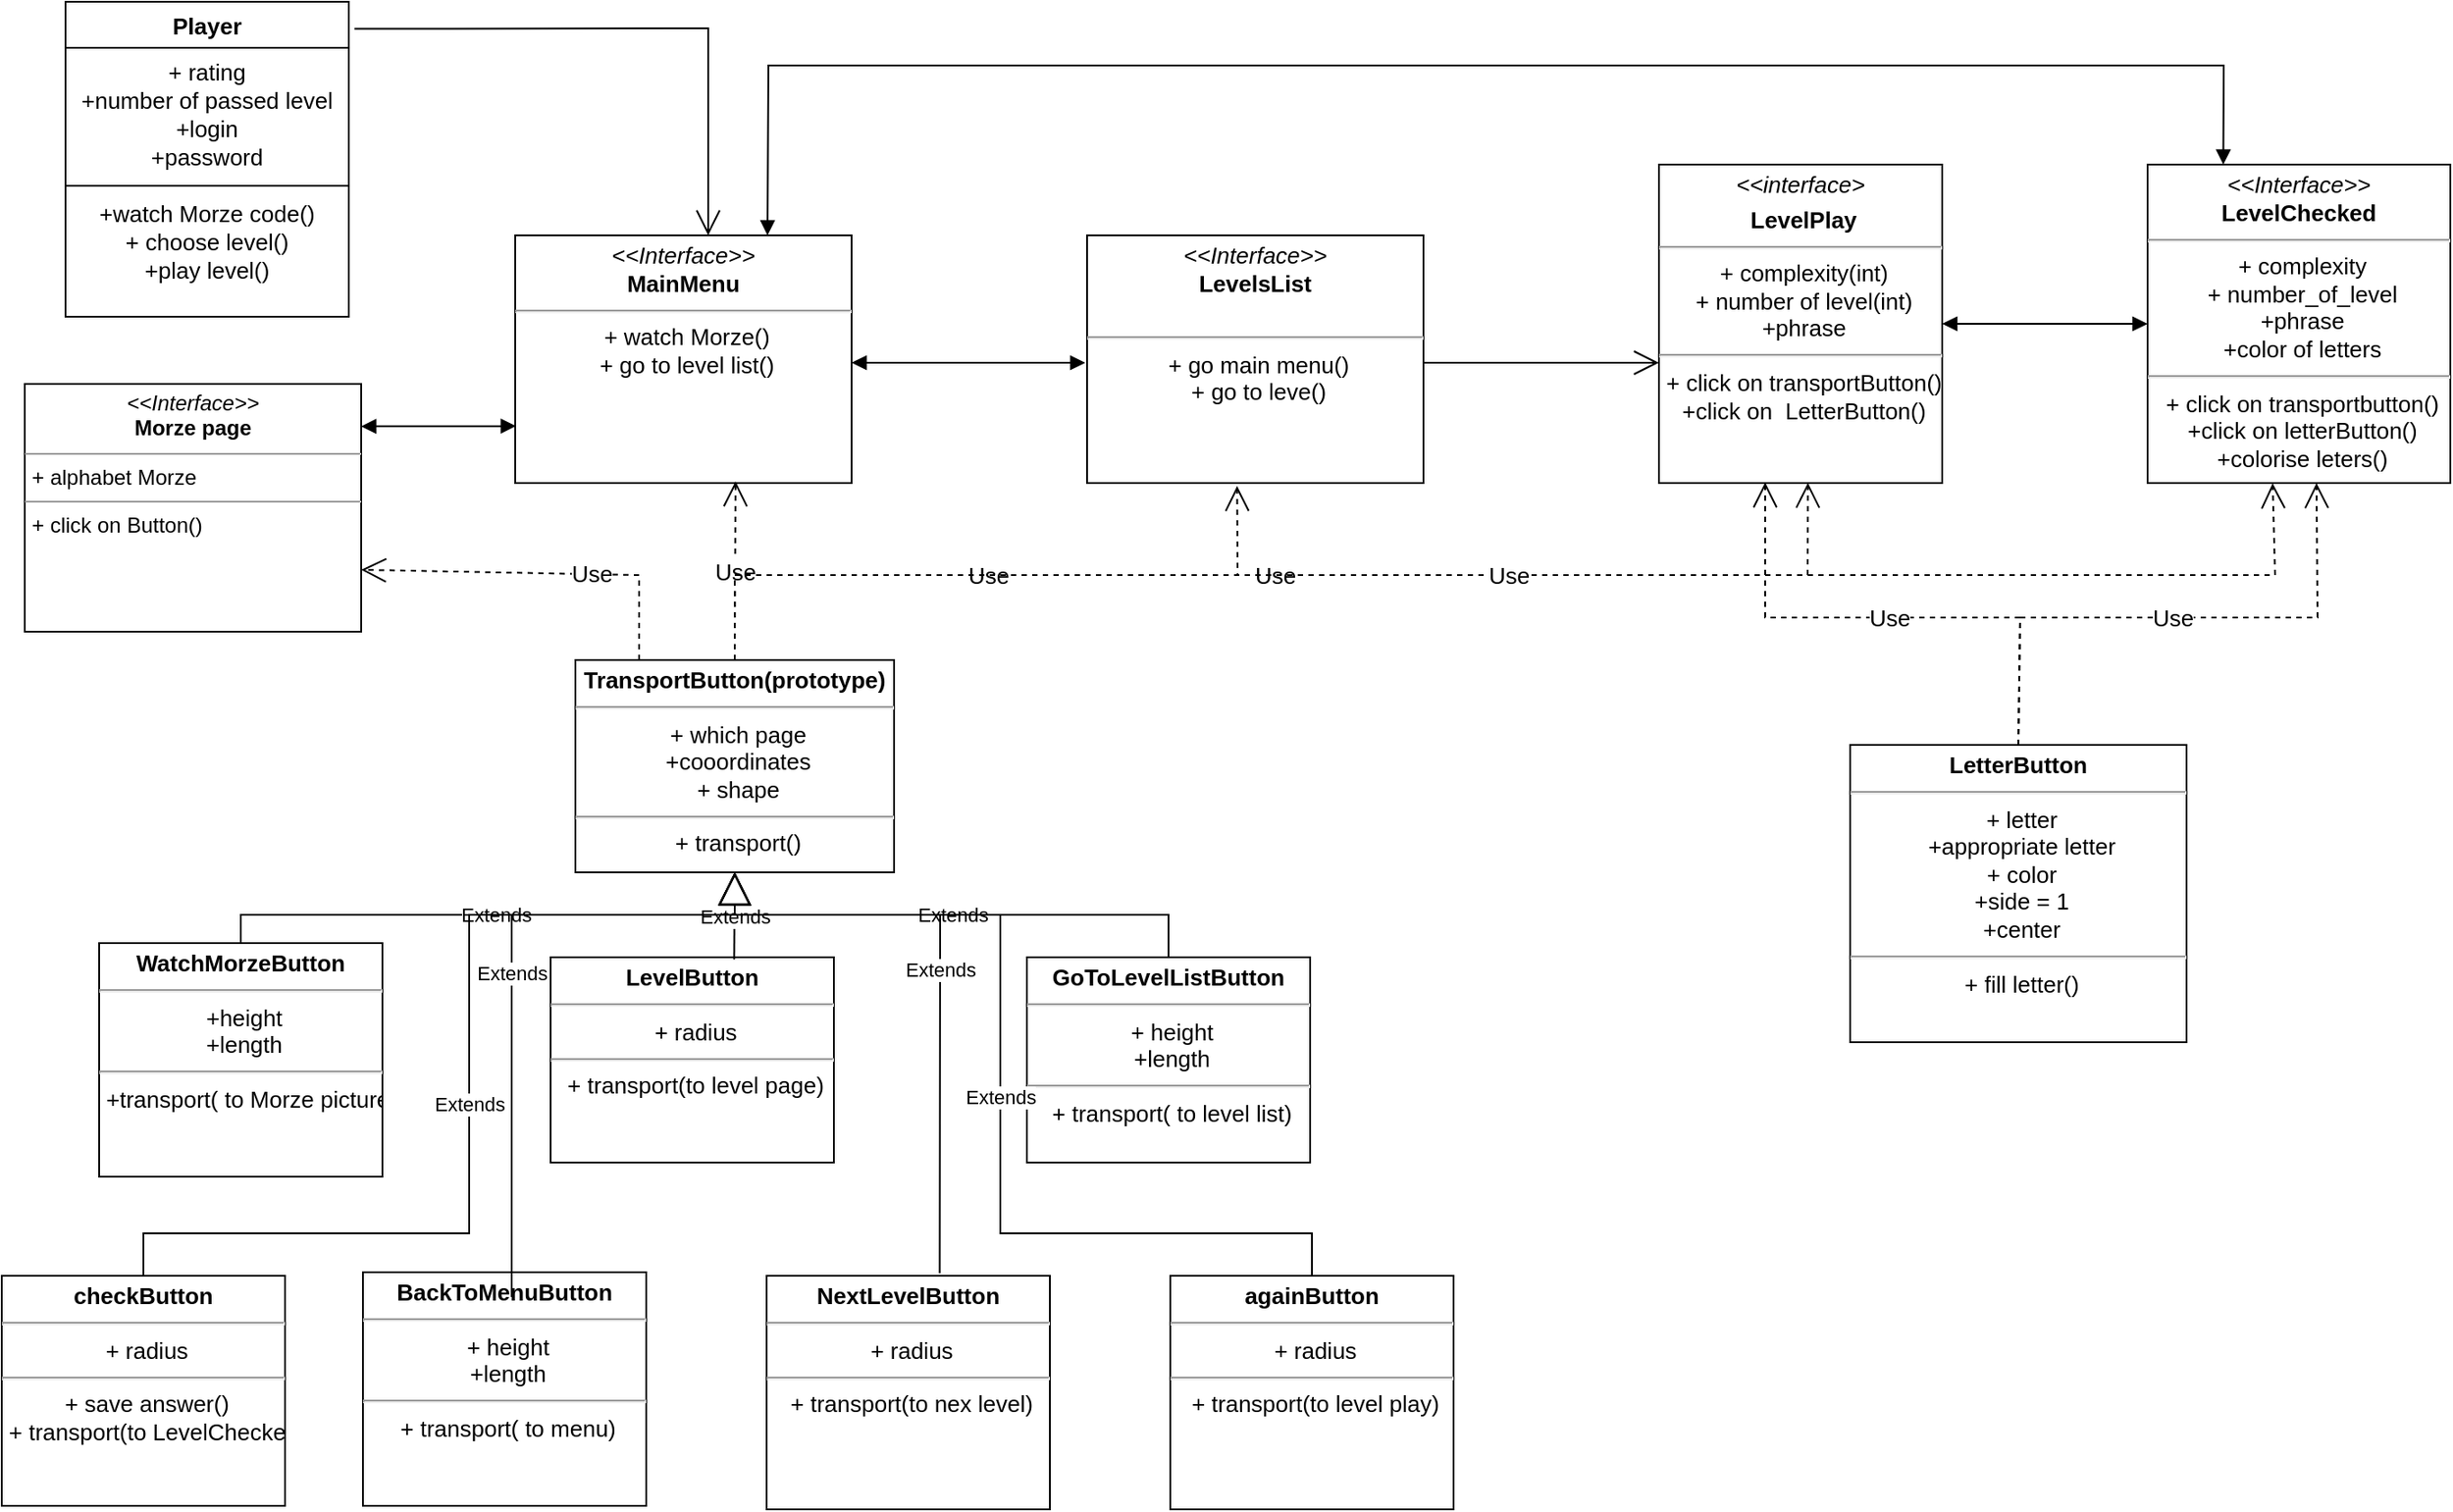 <mxfile version="17.1.3" type="device"><diagram id="C5RBs43oDa-KdzZeNtuy" name="Page-1"><mxGraphModel dx="652" dy="390" grid="1" gridSize="12" guides="1" tooltips="1" connect="1" arrows="1" fold="1" page="1" pageScale="1" pageWidth="827" pageHeight="1169" math="0" shadow="0"><root><mxCell id="WIyWlLk6GJQsqaUBKTNV-0"/><mxCell id="WIyWlLk6GJQsqaUBKTNV-1" parent="WIyWlLk6GJQsqaUBKTNV-0"/><mxCell id="u8ZcfiYoYeezxYA2AHjS-72" value="Player" style="swimlane;fontStyle=1;align=center;verticalAlign=middle;childLayout=stackLayout;horizontal=1;startSize=26;horizontalStack=0;resizeParent=1;resizeParentMax=0;resizeLast=0;collapsible=1;marginBottom=0;labelPosition=center;verticalLabelPosition=middle;fontSize=13;" parent="WIyWlLk6GJQsqaUBKTNV-1" vertex="1"><mxGeometry x="60" y="12" width="160" height="178" as="geometry"/></mxCell><mxCell id="u8ZcfiYoYeezxYA2AHjS-73" value="+ rating&#10;+number of passed level&#10;+login&#10;+password" style="text;strokeColor=none;fillColor=none;align=center;verticalAlign=middle;spacingLeft=4;spacingRight=4;overflow=hidden;rotatable=0;points=[[0,0.5],[1,0.5]];portConstraint=eastwest;labelPosition=center;verticalLabelPosition=middle;fontSize=13;" parent="u8ZcfiYoYeezxYA2AHjS-72" vertex="1"><mxGeometry y="26" width="160" height="74" as="geometry"/></mxCell><mxCell id="u8ZcfiYoYeezxYA2AHjS-74" value="" style="line;strokeWidth=1;fillColor=none;align=center;verticalAlign=middle;spacingTop=-1;spacingLeft=3;spacingRight=3;rotatable=0;labelPosition=center;points=[];portConstraint=eastwest;verticalLabelPosition=middle;fontSize=13;" parent="u8ZcfiYoYeezxYA2AHjS-72" vertex="1"><mxGeometry y="100" width="160" height="8" as="geometry"/></mxCell><mxCell id="u8ZcfiYoYeezxYA2AHjS-75" value="+watch Morze code()&#10;+ choose level()&#10;+play level()&#10;" style="text;strokeColor=none;fillColor=none;align=center;verticalAlign=middle;spacingLeft=4;spacingRight=4;overflow=hidden;rotatable=0;points=[[0,0.5],[1,0.5]];portConstraint=eastwest;labelPosition=center;verticalLabelPosition=middle;fontSize=13;" parent="u8ZcfiYoYeezxYA2AHjS-72" vertex="1"><mxGeometry y="108" width="160" height="70" as="geometry"/></mxCell><mxCell id="u8ZcfiYoYeezxYA2AHjS-76" value="&lt;p style=&quot;margin: 4px 0px 0px ; text-align: center ; font-size: 13px&quot;&gt;&lt;span style=&quot;font-size: 13px&quot;&gt;&lt;i&gt;&amp;lt;&amp;lt;interface&amp;gt;&lt;/i&gt;&lt;/span&gt;&lt;/p&gt;&lt;p style=&quot;margin: 4px 0px 0px ; text-align: center ; font-size: 13px&quot;&gt;&lt;b style=&quot;font-size: 13px&quot;&gt;&amp;nbsp;LevelPlay&lt;/b&gt;&lt;/p&gt;&lt;hr style=&quot;font-size: 13px&quot;&gt;&lt;p style=&quot;margin: 0px 0px 0px 4px ; font-size: 13px&quot;&gt;+ complexity(int)&lt;/p&gt;&lt;p style=&quot;margin: 0px 0px 0px 4px ; font-size: 13px&quot;&gt;+ number of level(int)&lt;/p&gt;&lt;p style=&quot;margin: 0px 0px 0px 4px ; font-size: 13px&quot;&gt;+phrase&lt;/p&gt;&lt;hr style=&quot;font-size: 13px&quot;&gt;&lt;p style=&quot;margin: 0px 0px 0px 4px ; font-size: 13px&quot;&gt;+ click on transportButton()&lt;/p&gt;&lt;p style=&quot;margin: 0px 0px 0px 4px ; font-size: 13px&quot;&gt;+click on&amp;nbsp; LetterButton()&lt;/p&gt;&lt;p style=&quot;margin: 0px 0px 0px 4px ; font-size: 13px&quot;&gt;&lt;br style=&quot;font-size: 13px&quot;&gt;&lt;/p&gt;" style="verticalAlign=middle;align=center;overflow=fill;fontSize=13;fontFamily=Helvetica;html=1;labelPosition=center;verticalLabelPosition=middle;" parent="WIyWlLk6GJQsqaUBKTNV-1" vertex="1"><mxGeometry x="960" y="104" width="160" height="180" as="geometry"/></mxCell><mxCell id="u8ZcfiYoYeezxYA2AHjS-77" value="&lt;p style=&quot;margin: 4px 0px 0px; text-align: center; font-size: 13px;&quot;&gt;&lt;i style=&quot;font-size: 13px;&quot;&gt;&amp;lt;&amp;lt;Interface&amp;gt;&amp;gt;&lt;/i&gt;&lt;br style=&quot;font-size: 13px;&quot;&gt;&lt;b style=&quot;font-size: 13px;&quot;&gt;MainMenu&lt;/b&gt;&lt;/p&gt;&lt;hr style=&quot;font-size: 13px;&quot;&gt;&lt;p style=&quot;margin: 0px 0px 0px 4px; font-size: 13px;&quot;&gt;+ watch Morze()&lt;br style=&quot;font-size: 13px;&quot;&gt;+ go to level list()&lt;/p&gt;&lt;p style=&quot;margin: 0px 0px 0px 4px; font-size: 13px;&quot;&gt;&lt;br style=&quot;font-size: 13px;&quot;&gt;&lt;/p&gt;" style="verticalAlign=middle;align=center;overflow=fill;fontSize=13;fontFamily=Helvetica;html=1;labelPosition=center;verticalLabelPosition=middle;" parent="WIyWlLk6GJQsqaUBKTNV-1" vertex="1"><mxGeometry x="314" y="144" width="190" height="140" as="geometry"/></mxCell><mxCell id="u8ZcfiYoYeezxYA2AHjS-78" value="&lt;p style=&quot;margin: 4px 0px 0px; text-align: center; font-size: 13px;&quot;&gt;&lt;i style=&quot;font-size: 13px;&quot;&gt;&amp;lt;&amp;lt;Interface&amp;gt;&amp;gt;&lt;/i&gt;&lt;br style=&quot;font-size: 13px;&quot;&gt;&lt;b style=&quot;font-size: 13px;&quot;&gt;LevelsList&lt;/b&gt;&lt;/p&gt;&lt;p style=&quot;margin: 0px 0px 0px 4px; font-size: 13px;&quot;&gt;&lt;br style=&quot;font-size: 13px;&quot;&gt;&lt;/p&gt;&lt;hr style=&quot;font-size: 13px;&quot;&gt;&lt;p style=&quot;margin: 0px 0px 0px 4px; font-size: 13px;&quot;&gt;+ go main menu()&lt;br style=&quot;font-size: 13px;&quot;&gt;&lt;/p&gt;&lt;p style=&quot;margin: 0px 0px 0px 4px; font-size: 13px;&quot;&gt;+ go to leve()&lt;/p&gt;" style="verticalAlign=middle;align=center;overflow=fill;fontSize=13;fontFamily=Helvetica;html=1;labelPosition=center;verticalLabelPosition=middle;" parent="WIyWlLk6GJQsqaUBKTNV-1" vertex="1"><mxGeometry x="637" y="144" width="190" height="140" as="geometry"/></mxCell><mxCell id="u8ZcfiYoYeezxYA2AHjS-79" value="&lt;p style=&quot;margin: 4px 0px 0px ; text-align: center ; font-size: 13px&quot;&gt;&lt;b style=&quot;font-size: 13px&quot;&gt;TransportButton(prototype)&lt;/b&gt;&lt;/p&gt;&lt;hr style=&quot;font-size: 13px&quot;&gt;&lt;p style=&quot;margin: 0px 0px 0px 4px ; font-size: 13px&quot;&gt;+ which page&lt;/p&gt;&lt;p style=&quot;margin: 0px 0px 0px 4px ; font-size: 13px&quot;&gt;+cooordinates&lt;/p&gt;&lt;p style=&quot;margin: 0px 0px 0px 4px ; font-size: 13px&quot;&gt;+ shape&lt;/p&gt;&lt;hr style=&quot;font-size: 13px&quot;&gt;&lt;p style=&quot;margin: 0px 0px 0px 4px ; font-size: 13px&quot;&gt;+ transport()&lt;/p&gt;" style="verticalAlign=middle;align=center;overflow=fill;fontSize=13;fontFamily=Helvetica;html=1;labelPosition=center;verticalLabelPosition=middle;" parent="WIyWlLk6GJQsqaUBKTNV-1" vertex="1"><mxGeometry x="348" y="384" width="180" height="120" as="geometry"/></mxCell><mxCell id="u8ZcfiYoYeezxYA2AHjS-80" value="" style="line;strokeWidth=1;fillColor=none;align=center;verticalAlign=middle;spacingTop=-1;spacingLeft=3;spacingRight=3;rotatable=0;labelPosition=center;points=[];portConstraint=eastwest;verticalLabelPosition=middle;fontSize=13;" parent="WIyWlLk6GJQsqaUBKTNV-1" vertex="1"><mxGeometry x="134" y="514" width="50" as="geometry"/></mxCell><mxCell id="u8ZcfiYoYeezxYA2AHjS-81" value="&lt;p style=&quot;margin: 4px 0px 0px ; text-align: center ; font-size: 13px&quot;&gt;&lt;b style=&quot;font-size: 13px&quot;&gt;checkButton&lt;/b&gt;&lt;/p&gt;&lt;hr style=&quot;font-size: 13px&quot;&gt;&lt;p style=&quot;margin: 0px 0px 0px 4px ; font-size: 13px&quot;&gt;+ radius&lt;/p&gt;&lt;hr style=&quot;font-size: 13px&quot;&gt;&lt;p style=&quot;margin: 0px 0px 0px 4px ; font-size: 13px&quot;&gt;&lt;span style=&quot;font-size: 13px&quot;&gt;+ save answer()&lt;/span&gt;&lt;br style=&quot;font-size: 13px&quot;&gt;&lt;/p&gt;&lt;p style=&quot;margin: 0px 0px 0px 4px ; font-size: 13px&quot;&gt;+ transport(to LevelChecked)&amp;nbsp;&lt;/p&gt;&lt;p style=&quot;margin: 0px 0px 0px 4px ; font-size: 13px&quot;&gt;&lt;br style=&quot;font-size: 13px&quot;&gt;&lt;/p&gt;" style="verticalAlign=middle;align=center;overflow=fill;fontSize=13;fontFamily=Helvetica;html=1;labelPosition=center;verticalLabelPosition=middle;" parent="WIyWlLk6GJQsqaUBKTNV-1" vertex="1"><mxGeometry x="24" y="732" width="160" height="130" as="geometry"/></mxCell><mxCell id="u8ZcfiYoYeezxYA2AHjS-82" value="&lt;p style=&quot;margin: 4px 0px 0px ; text-align: center ; font-size: 13px&quot;&gt;&lt;b style=&quot;font-size: 13px&quot;&gt;againButton&lt;/b&gt;&lt;/p&gt;&lt;hr style=&quot;font-size: 13px&quot;&gt;&lt;p style=&quot;margin: 0px 0px 0px 4px ; font-size: 13px&quot;&gt;+ radius&lt;/p&gt;&lt;hr style=&quot;font-size: 13px&quot;&gt;&lt;p style=&quot;margin: 0px 0px 0px 4px ; font-size: 13px&quot;&gt;&lt;span style=&quot;font-size: 13px&quot;&gt;+ transport(to level play)&lt;/span&gt;&lt;/p&gt;&lt;p style=&quot;margin: 0px 0px 0px 4px ; font-size: 13px&quot;&gt;&lt;br style=&quot;font-size: 13px&quot;&gt;&lt;/p&gt;" style="verticalAlign=middle;align=center;overflow=fill;fontSize=13;fontFamily=Helvetica;html=1;labelPosition=center;verticalLabelPosition=middle;" parent="WIyWlLk6GJQsqaUBKTNV-1" vertex="1"><mxGeometry x="684" y="732" width="160" height="132" as="geometry"/></mxCell><mxCell id="u8ZcfiYoYeezxYA2AHjS-83" value="&lt;p style=&quot;margin: 4px 0px 0px ; text-align: center ; font-size: 13px&quot;&gt;&lt;b style=&quot;font-size: 13px&quot;&gt;NextLevelButton&lt;/b&gt;&lt;/p&gt;&lt;hr style=&quot;font-size: 13px&quot;&gt;&lt;p style=&quot;margin: 0px 0px 0px 4px ; font-size: 13px&quot;&gt;+ radius&lt;/p&gt;&lt;hr style=&quot;font-size: 13px&quot;&gt;&lt;p style=&quot;margin: 0px 0px 0px 4px ; font-size: 13px&quot;&gt;+ transport(to nex level)&lt;/p&gt;&lt;p style=&quot;margin: 0px 0px 0px 4px ; font-size: 13px&quot;&gt;&lt;br style=&quot;font-size: 13px&quot;&gt;&lt;/p&gt;" style="verticalAlign=middle;align=center;overflow=fill;fontSize=13;fontFamily=Helvetica;html=1;labelPosition=center;verticalLabelPosition=middle;" parent="WIyWlLk6GJQsqaUBKTNV-1" vertex="1"><mxGeometry x="456" y="732" width="160" height="132" as="geometry"/></mxCell><mxCell id="u8ZcfiYoYeezxYA2AHjS-99" value="&lt;p style=&quot;margin: 4px 0px 0px ; text-align: center ; font-size: 13px&quot;&gt;&lt;b style=&quot;font-size: 13px&quot;&gt;WatchMorzeButton&lt;/b&gt;&lt;/p&gt;&lt;hr style=&quot;font-size: 13px&quot;&gt;&lt;p style=&quot;margin: 0px 0px 0px 4px ; font-size: 13px&quot;&gt;+height&lt;/p&gt;&lt;p style=&quot;margin: 0px 0px 0px 4px ; font-size: 13px&quot;&gt;+length&lt;/p&gt;&lt;hr style=&quot;font-size: 13px&quot;&gt;&lt;p style=&quot;margin: 0px 0px 0px 4px ; font-size: 13px&quot;&gt;+transport( to Morze picture)&lt;/p&gt;" style="verticalAlign=middle;align=center;overflow=fill;fontSize=13;fontFamily=Helvetica;html=1;labelPosition=center;verticalLabelPosition=middle;" parent="WIyWlLk6GJQsqaUBKTNV-1" vertex="1"><mxGeometry x="79" y="544" width="160" height="132" as="geometry"/></mxCell><mxCell id="u8ZcfiYoYeezxYA2AHjS-100" value="&lt;p style=&quot;margin: 4px 0px 0px ; text-align: center ; font-size: 13px&quot;&gt;&lt;b style=&quot;font-size: 13px&quot;&gt;LevelButton&lt;/b&gt;&lt;/p&gt;&lt;hr style=&quot;font-size: 13px&quot;&gt;&lt;p style=&quot;margin: 0px 0px 0px 4px ; font-size: 13px&quot;&gt;+ radius&lt;/p&gt;&lt;hr style=&quot;font-size: 13px&quot;&gt;&lt;p style=&quot;margin: 0px 0px 0px 4px ; font-size: 13px&quot;&gt;+ transport(to level page)&lt;/p&gt;" style="verticalAlign=middle;align=center;overflow=fill;fontSize=13;fontFamily=Helvetica;html=1;labelPosition=center;verticalLabelPosition=middle;" parent="WIyWlLk6GJQsqaUBKTNV-1" vertex="1"><mxGeometry x="334" y="552" width="160" height="116" as="geometry"/></mxCell><mxCell id="u8ZcfiYoYeezxYA2AHjS-101" value="&lt;p style=&quot;margin: 4px 0px 0px ; text-align: center ; font-size: 13px&quot;&gt;&lt;b style=&quot;font-size: 13px&quot;&gt;GoToLevelListButton&lt;/b&gt;&lt;/p&gt;&lt;hr style=&quot;font-size: 13px&quot;&gt;&lt;p style=&quot;margin: 0px 0px 0px 4px ; font-size: 13px&quot;&gt;+ height&lt;/p&gt;&lt;p style=&quot;margin: 0px 0px 0px 4px ; font-size: 13px&quot;&gt;+length&lt;/p&gt;&lt;hr style=&quot;font-size: 13px&quot;&gt;&lt;p style=&quot;margin: 0px 0px 0px 4px ; font-size: 13px&quot;&gt;+ transport( to level list)&lt;/p&gt;" style="verticalAlign=middle;align=center;overflow=fill;fontSize=13;fontFamily=Helvetica;html=1;labelPosition=center;verticalLabelPosition=middle;" parent="WIyWlLk6GJQsqaUBKTNV-1" vertex="1"><mxGeometry x="603" y="552" width="160" height="116" as="geometry"/></mxCell><mxCell id="u8ZcfiYoYeezxYA2AHjS-102" value="&lt;p style=&quot;margin: 4px 0px 0px ; text-align: center ; font-size: 13px&quot;&gt;&lt;b style=&quot;font-size: 13px&quot;&gt;BackToMenuButton&lt;/b&gt;&lt;/p&gt;&lt;hr style=&quot;font-size: 13px&quot;&gt;&lt;p style=&quot;margin: 0px 0px 0px 4px ; font-size: 13px&quot;&gt;+ height&lt;/p&gt;&lt;p style=&quot;margin: 0px 0px 0px 4px ; font-size: 13px&quot;&gt;+length&lt;/p&gt;&lt;hr style=&quot;font-size: 13px&quot;&gt;&lt;p style=&quot;margin: 0px 0px 0px 4px ; font-size: 13px&quot;&gt;+ transport( to menu)&lt;/p&gt;" style="verticalAlign=middle;align=center;overflow=fill;fontSize=13;fontFamily=Helvetica;html=1;labelPosition=center;verticalLabelPosition=middle;" parent="WIyWlLk6GJQsqaUBKTNV-1" vertex="1"><mxGeometry x="228" y="730" width="160" height="132" as="geometry"/></mxCell><mxCell id="u8ZcfiYoYeezxYA2AHjS-109" value="&lt;p style=&quot;margin: 4px 0px 0px; text-align: center; font-size: 13px;&quot;&gt;&lt;i style=&quot;font-size: 13px;&quot;&gt;&amp;lt;&amp;lt;Interface&amp;gt;&amp;gt;&lt;/i&gt;&lt;br style=&quot;font-size: 13px;&quot;&gt;&lt;b style=&quot;font-size: 13px;&quot;&gt;LevelChecked&lt;/b&gt;&lt;/p&gt;&lt;hr style=&quot;font-size: 13px;&quot;&gt;&lt;p style=&quot;margin: 0px 0px 0px 4px; font-size: 13px;&quot;&gt;+ complexity&lt;br style=&quot;font-size: 13px;&quot;&gt;+ number_of_level&lt;/p&gt;&lt;p style=&quot;margin: 0px 0px 0px 4px; font-size: 13px;&quot;&gt;+phrase&lt;/p&gt;&lt;p style=&quot;margin: 0px 0px 0px 4px; font-size: 13px;&quot;&gt;+color of letters&lt;/p&gt;&lt;hr style=&quot;font-size: 13px;&quot;&gt;&lt;p style=&quot;margin: 0px 0px 0px 4px; font-size: 13px;&quot;&gt;+ click on transportbutton()&lt;br style=&quot;font-size: 13px;&quot;&gt;&lt;/p&gt;&lt;p style=&quot;margin: 0px 0px 0px 4px; font-size: 13px;&quot;&gt;+click on letterButton()&lt;/p&gt;&lt;p style=&quot;margin: 0px 0px 0px 4px; font-size: 13px;&quot;&gt;+colorise leters()&lt;/p&gt;" style="verticalAlign=middle;align=center;overflow=fill;fontSize=13;fontFamily=Helvetica;html=1;labelPosition=center;verticalLabelPosition=middle;" parent="WIyWlLk6GJQsqaUBKTNV-1" vertex="1"><mxGeometry x="1236" y="104" width="171" height="180" as="geometry"/></mxCell><mxCell id="u8ZcfiYoYeezxYA2AHjS-118" value="&lt;p style=&quot;margin: 4px 0px 0px ; text-align: center ; font-size: 13px&quot;&gt;&lt;span style=&quot;font-size: 13px&quot;&gt;&lt;b&gt;LetterButton&lt;/b&gt;&lt;/span&gt;&lt;/p&gt;&lt;hr style=&quot;font-size: 13px&quot;&gt;&lt;p style=&quot;margin: 0px 0px 0px 4px ; font-size: 13px&quot;&gt;+ letter&lt;/p&gt;&lt;p style=&quot;margin: 0px 0px 0px 4px ; font-size: 13px&quot;&gt;+appropriate letter&lt;br style=&quot;font-size: 13px&quot;&gt;+ color&lt;/p&gt;&lt;p style=&quot;margin: 0px 0px 0px 4px ; font-size: 13px&quot;&gt;+side = 1&lt;/p&gt;&lt;p style=&quot;margin: 0px 0px 0px 4px ; font-size: 13px&quot;&gt;&lt;span&gt;+center&lt;/span&gt;&lt;/p&gt;&lt;hr style=&quot;font-size: 13px&quot;&gt;&lt;p style=&quot;margin: 0px 0px 0px 4px ; font-size: 13px&quot;&gt;+ fill letter()&lt;/p&gt;" style="verticalAlign=middle;align=center;overflow=fill;fontSize=13;fontFamily=Helvetica;html=1;labelPosition=center;verticalLabelPosition=middle;" parent="WIyWlLk6GJQsqaUBKTNV-1" vertex="1"><mxGeometry x="1068" y="432" width="190" height="168" as="geometry"/></mxCell><mxCell id="u8ZcfiYoYeezxYA2AHjS-121" value="" style="endArrow=open;endFill=1;endSize=12;html=1;rounded=0;exitX=1.02;exitY=0.086;exitDx=0;exitDy=0;exitPerimeter=0;labelPosition=center;verticalLabelPosition=middle;align=center;verticalAlign=middle;fontSize=13;" parent="WIyWlLk6GJQsqaUBKTNV-1" source="u8ZcfiYoYeezxYA2AHjS-72" edge="1"><mxGeometry width="160" relative="1" as="geometry"><mxPoint x="274" y="104" as="sourcePoint"/><mxPoint x="423" y="144" as="targetPoint"/><Array as="points"><mxPoint x="423" y="27"/></Array></mxGeometry></mxCell><mxCell id="u8ZcfiYoYeezxYA2AHjS-122" value="" style="endArrow=block;startArrow=block;endFill=1;startFill=1;html=1;rounded=0;exitX=1;exitY=0.5;exitDx=0;exitDy=0;entryX=0;entryY=0.5;entryDx=0;entryDy=0;labelPosition=center;verticalLabelPosition=middle;align=center;verticalAlign=middle;fontSize=13;" parent="WIyWlLk6GJQsqaUBKTNV-1" source="u8ZcfiYoYeezxYA2AHjS-76" target="u8ZcfiYoYeezxYA2AHjS-109" edge="1"><mxGeometry width="160" relative="1" as="geometry"><mxPoint x="944" y="94" as="sourcePoint"/><mxPoint x="1104" y="94" as="targetPoint"/></mxGeometry></mxCell><mxCell id="u8ZcfiYoYeezxYA2AHjS-146" value="Use" style="endArrow=open;endSize=12;dashed=1;html=1;rounded=0;fontSize=13;exitX=0.5;exitY=0;exitDx=0;exitDy=0;entryX=0.655;entryY=0.993;entryDx=0;entryDy=0;entryPerimeter=0;" parent="WIyWlLk6GJQsqaUBKTNV-1" source="u8ZcfiYoYeezxYA2AHjS-79" target="u8ZcfiYoYeezxYA2AHjS-77" edge="1"><mxGeometry width="160" relative="1" as="geometry"><mxPoint x="540" y="324" as="sourcePoint"/><mxPoint x="438" y="288" as="targetPoint"/></mxGeometry></mxCell><mxCell id="u8ZcfiYoYeezxYA2AHjS-147" value="Use" style="endArrow=open;endSize=12;dashed=1;html=1;rounded=0;fontSize=13;exitX=0.5;exitY=0;exitDx=0;exitDy=0;entryX=0.375;entryY=0.998;entryDx=0;entryDy=0;entryPerimeter=0;" parent="WIyWlLk6GJQsqaUBKTNV-1" source="u8ZcfiYoYeezxYA2AHjS-118" target="u8ZcfiYoYeezxYA2AHjS-76" edge="1"><mxGeometry width="160" relative="1" as="geometry"><mxPoint x="1068" y="348" as="sourcePoint"/><mxPoint x="1020" y="288" as="targetPoint"/><Array as="points"><mxPoint x="1164" y="360"/><mxPoint x="1020" y="360"/></Array></mxGeometry></mxCell><mxCell id="u8ZcfiYoYeezxYA2AHjS-148" value="Use" style="endArrow=open;endSize=12;dashed=1;html=1;rounded=0;fontSize=13;exitX=0.5;exitY=0;exitDx=0;exitDy=0;entryX=0.558;entryY=1;entryDx=0;entryDy=0;entryPerimeter=0;" parent="WIyWlLk6GJQsqaUBKTNV-1" source="u8ZcfiYoYeezxYA2AHjS-118" target="u8ZcfiYoYeezxYA2AHjS-109" edge="1"><mxGeometry width="160" relative="1" as="geometry"><mxPoint x="1152" y="348" as="sourcePoint"/><mxPoint x="1332" y="288" as="targetPoint"/><Array as="points"><mxPoint x="1164" y="360"/><mxPoint x="1332" y="360"/></Array></mxGeometry></mxCell><mxCell id="u8ZcfiYoYeezxYA2AHjS-149" value="Use" style="endArrow=open;endSize=12;dashed=1;html=1;rounded=0;fontSize=13;exitX=0.5;exitY=0;exitDx=0;exitDy=0;entryX=0.446;entryY=1.012;entryDx=0;entryDy=0;entryPerimeter=0;" parent="WIyWlLk6GJQsqaUBKTNV-1" source="u8ZcfiYoYeezxYA2AHjS-79" target="u8ZcfiYoYeezxYA2AHjS-78" edge="1"><mxGeometry width="160" relative="1" as="geometry"><mxPoint x="528" y="336" as="sourcePoint"/><mxPoint x="688" y="336" as="targetPoint"/><Array as="points"><mxPoint x="438" y="336"/><mxPoint x="722" y="336"/></Array></mxGeometry></mxCell><mxCell id="u8ZcfiYoYeezxYA2AHjS-150" value="Use" style="endArrow=open;endSize=12;dashed=1;html=1;rounded=0;fontSize=13;exitX=0.5;exitY=0;exitDx=0;exitDy=0;entryX=0.526;entryY=0.999;entryDx=0;entryDy=0;entryPerimeter=0;" parent="WIyWlLk6GJQsqaUBKTNV-1" source="u8ZcfiYoYeezxYA2AHjS-79" target="u8ZcfiYoYeezxYA2AHjS-76" edge="1"><mxGeometry width="160" relative="1" as="geometry"><mxPoint x="756" y="408" as="sourcePoint"/><mxPoint x="1044" y="288" as="targetPoint"/><Array as="points"><mxPoint x="438" y="336"/><mxPoint x="1044" y="336"/></Array></mxGeometry></mxCell><mxCell id="u8ZcfiYoYeezxYA2AHjS-151" value="Use" style="endArrow=open;endSize=12;dashed=1;html=1;rounded=0;fontSize=13;entryX=0.413;entryY=1.001;entryDx=0;entryDy=0;entryPerimeter=0;exitX=0.5;exitY=0;exitDx=0;exitDy=0;" parent="WIyWlLk6GJQsqaUBKTNV-1" source="u8ZcfiYoYeezxYA2AHjS-79" target="u8ZcfiYoYeezxYA2AHjS-109" edge="1"><mxGeometry width="160" relative="1" as="geometry"><mxPoint x="672" y="324" as="sourcePoint"/><mxPoint x="1060" y="312" as="targetPoint"/><Array as="points"><mxPoint x="438" y="336"/><mxPoint x="1308" y="336"/></Array></mxGeometry></mxCell><mxCell id="u8ZcfiYoYeezxYA2AHjS-152" value="&lt;p style=&quot;margin: 0px ; margin-top: 4px ; text-align: center&quot;&gt;&lt;i&gt;&amp;lt;&amp;lt;Interface&amp;gt;&amp;gt;&lt;/i&gt;&lt;br&gt;&lt;b&gt;Morze page&lt;/b&gt;&lt;/p&gt;&lt;hr size=&quot;1&quot;&gt;&lt;p style=&quot;margin: 0px ; margin-left: 4px&quot;&gt;+ alphabet Morze&lt;br&gt;&lt;/p&gt;&lt;hr size=&quot;1&quot;&gt;&lt;p style=&quot;margin: 0px ; margin-left: 4px&quot;&gt;+ click on Button()&lt;br&gt;&lt;/p&gt;" style="verticalAlign=top;align=left;overflow=fill;fontSize=12;fontFamily=Helvetica;html=1;" parent="WIyWlLk6GJQsqaUBKTNV-1" vertex="1"><mxGeometry x="37" y="228" width="190" height="140" as="geometry"/></mxCell><mxCell id="u8ZcfiYoYeezxYA2AHjS-153" value="Use" style="endArrow=open;endSize=12;dashed=1;html=1;rounded=0;fontSize=13;exitX=0.5;exitY=0;exitDx=0;exitDy=0;entryX=1;entryY=0.75;entryDx=0;entryDy=0;" parent="WIyWlLk6GJQsqaUBKTNV-1" source="u8ZcfiYoYeezxYA2AHjS-79" target="u8ZcfiYoYeezxYA2AHjS-152" edge="1"><mxGeometry width="160" relative="1" as="geometry"><mxPoint x="240" y="324" as="sourcePoint"/><mxPoint x="400" y="324" as="targetPoint"/><Array as="points"><mxPoint x="384" y="384"/><mxPoint x="384" y="336"/></Array></mxGeometry></mxCell><mxCell id="u8ZcfiYoYeezxYA2AHjS-154" value="" style="endArrow=block;startArrow=block;endFill=1;startFill=1;html=1;rounded=0;fontSize=13;entryX=0.002;entryY=0.77;entryDx=0;entryDy=0;entryPerimeter=0;exitX=1;exitY=0.171;exitDx=0;exitDy=0;exitPerimeter=0;" parent="WIyWlLk6GJQsqaUBKTNV-1" source="u8ZcfiYoYeezxYA2AHjS-152" target="u8ZcfiYoYeezxYA2AHjS-77" edge="1"><mxGeometry width="160" relative="1" as="geometry"><mxPoint x="228" y="252" as="sourcePoint"/><mxPoint x="312" y="252" as="targetPoint"/></mxGeometry></mxCell><mxCell id="u8ZcfiYoYeezxYA2AHjS-155" value="" style="endArrow=block;startArrow=block;endFill=1;startFill=1;html=1;rounded=0;fontSize=13;" parent="WIyWlLk6GJQsqaUBKTNV-1" edge="1"><mxGeometry width="160" relative="1" as="geometry"><mxPoint x="504" y="216" as="sourcePoint"/><mxPoint x="636" y="216" as="targetPoint"/></mxGeometry></mxCell><mxCell id="u8ZcfiYoYeezxYA2AHjS-157" value="" style="endArrow=open;endFill=1;endSize=12;html=1;rounded=0;fontSize=13;exitX=1;exitY=0.514;exitDx=0;exitDy=0;exitPerimeter=0;" parent="WIyWlLk6GJQsqaUBKTNV-1" source="u8ZcfiYoYeezxYA2AHjS-78" edge="1"><mxGeometry width="160" relative="1" as="geometry"><mxPoint x="828" y="216" as="sourcePoint"/><mxPoint x="960" y="216" as="targetPoint"/></mxGeometry></mxCell><mxCell id="u8ZcfiYoYeezxYA2AHjS-158" value="" style="endArrow=block;startArrow=block;endFill=1;startFill=1;html=1;rounded=0;fontSize=13;exitX=0.75;exitY=0;exitDx=0;exitDy=0;entryX=0.25;entryY=0;entryDx=0;entryDy=0;" parent="WIyWlLk6GJQsqaUBKTNV-1" source="u8ZcfiYoYeezxYA2AHjS-77" target="u8ZcfiYoYeezxYA2AHjS-109" edge="1"><mxGeometry width="160" relative="1" as="geometry"><mxPoint x="756" y="48" as="sourcePoint"/><mxPoint x="1296" y="48" as="targetPoint"/><Array as="points"><mxPoint x="457" y="48"/><mxPoint x="1279" y="48"/></Array></mxGeometry></mxCell><mxCell id="vz9KVkuejrITJwsi4BvZ-0" value="Extends" style="endArrow=block;endSize=16;endFill=0;html=1;rounded=0;exitX=0.5;exitY=0;exitDx=0;exitDy=0;entryX=0.5;entryY=1;entryDx=0;entryDy=0;" edge="1" parent="WIyWlLk6GJQsqaUBKTNV-1" source="u8ZcfiYoYeezxYA2AHjS-99" target="u8ZcfiYoYeezxYA2AHjS-79"><mxGeometry width="160" relative="1" as="geometry"><mxPoint x="204" y="516" as="sourcePoint"/><mxPoint x="420" y="504" as="targetPoint"/><Array as="points"><mxPoint x="159" y="528"/><mxPoint x="438" y="528"/></Array></mxGeometry></mxCell><mxCell id="vz9KVkuejrITJwsi4BvZ-1" value="Extends" style="endArrow=block;endSize=16;endFill=0;html=1;rounded=0;exitX=0.648;exitY=0.011;exitDx=0;exitDy=0;exitPerimeter=0;entryX=0.5;entryY=1;entryDx=0;entryDy=0;" edge="1" parent="WIyWlLk6GJQsqaUBKTNV-1" source="u8ZcfiYoYeezxYA2AHjS-100" target="u8ZcfiYoYeezxYA2AHjS-79"><mxGeometry width="160" relative="1" as="geometry"><mxPoint x="444" y="600" as="sourcePoint"/><mxPoint x="440" y="504" as="targetPoint"/></mxGeometry></mxCell><mxCell id="vz9KVkuejrITJwsi4BvZ-2" value="Extends" style="endArrow=block;endSize=16;endFill=0;html=1;rounded=0;exitX=0.5;exitY=0;exitDx=0;exitDy=0;entryX=0.5;entryY=1;entryDx=0;entryDy=0;" edge="1" parent="WIyWlLk6GJQsqaUBKTNV-1" source="u8ZcfiYoYeezxYA2AHjS-101" target="u8ZcfiYoYeezxYA2AHjS-79"><mxGeometry width="160" relative="1" as="geometry"><mxPoint x="444" y="600" as="sourcePoint"/><mxPoint x="444" y="504" as="targetPoint"/><Array as="points"><mxPoint x="683" y="528"/><mxPoint x="438" y="528"/></Array></mxGeometry></mxCell><mxCell id="vz9KVkuejrITJwsi4BvZ-3" value="Extends" style="endArrow=block;endSize=16;endFill=0;html=1;rounded=0;exitX=0.525;exitY=0.106;exitDx=0;exitDy=0;exitPerimeter=0;" edge="1" parent="WIyWlLk6GJQsqaUBKTNV-1" source="u8ZcfiYoYeezxYA2AHjS-102"><mxGeometry width="160" relative="1" as="geometry"><mxPoint x="312" y="720" as="sourcePoint"/><mxPoint x="438" y="504" as="targetPoint"/><Array as="points"><mxPoint x="312" y="528"/><mxPoint x="438" y="528"/></Array></mxGeometry></mxCell><mxCell id="vz9KVkuejrITJwsi4BvZ-4" value="Extends" style="endArrow=block;endSize=16;endFill=0;html=1;rounded=0;exitX=0.5;exitY=0;exitDx=0;exitDy=0;entryX=0.5;entryY=1;entryDx=0;entryDy=0;" edge="1" parent="WIyWlLk6GJQsqaUBKTNV-1" source="u8ZcfiYoYeezxYA2AHjS-81" target="u8ZcfiYoYeezxYA2AHjS-79"><mxGeometry width="160" relative="1" as="geometry"><mxPoint x="348" y="720" as="sourcePoint"/><mxPoint x="508" y="720" as="targetPoint"/><Array as="points"><mxPoint x="104" y="708"/><mxPoint x="288" y="708"/><mxPoint x="288" y="528"/><mxPoint x="348" y="528"/><mxPoint x="438" y="528"/></Array></mxGeometry></mxCell><mxCell id="vz9KVkuejrITJwsi4BvZ-5" value="Extends" style="endArrow=block;endSize=16;endFill=0;html=1;rounded=0;exitX=0.611;exitY=-0.011;exitDx=0;exitDy=0;exitPerimeter=0;entryX=0.5;entryY=1;entryDx=0;entryDy=0;" edge="1" parent="WIyWlLk6GJQsqaUBKTNV-1" source="u8ZcfiYoYeezxYA2AHjS-83" target="u8ZcfiYoYeezxYA2AHjS-79"><mxGeometry width="160" relative="1" as="geometry"><mxPoint x="348" y="720" as="sourcePoint"/><mxPoint x="468" y="504" as="targetPoint"/><Array as="points"><mxPoint x="554" y="528"/><mxPoint x="438" y="528"/></Array></mxGeometry></mxCell><mxCell id="vz9KVkuejrITJwsi4BvZ-6" value="Extends" style="endArrow=block;endSize=16;endFill=0;html=1;rounded=0;exitX=0.5;exitY=0;exitDx=0;exitDy=0;entryX=0.5;entryY=1;entryDx=0;entryDy=0;" edge="1" parent="WIyWlLk6GJQsqaUBKTNV-1" source="u8ZcfiYoYeezxYA2AHjS-82" target="u8ZcfiYoYeezxYA2AHjS-79"><mxGeometry width="160" relative="1" as="geometry"><mxPoint x="348" y="720" as="sourcePoint"/><mxPoint x="444" y="504" as="targetPoint"/><Array as="points"><mxPoint x="764" y="708"/><mxPoint x="588" y="708"/><mxPoint x="588" y="528"/><mxPoint x="438" y="528"/></Array></mxGeometry></mxCell></root></mxGraphModel></diagram></mxfile>